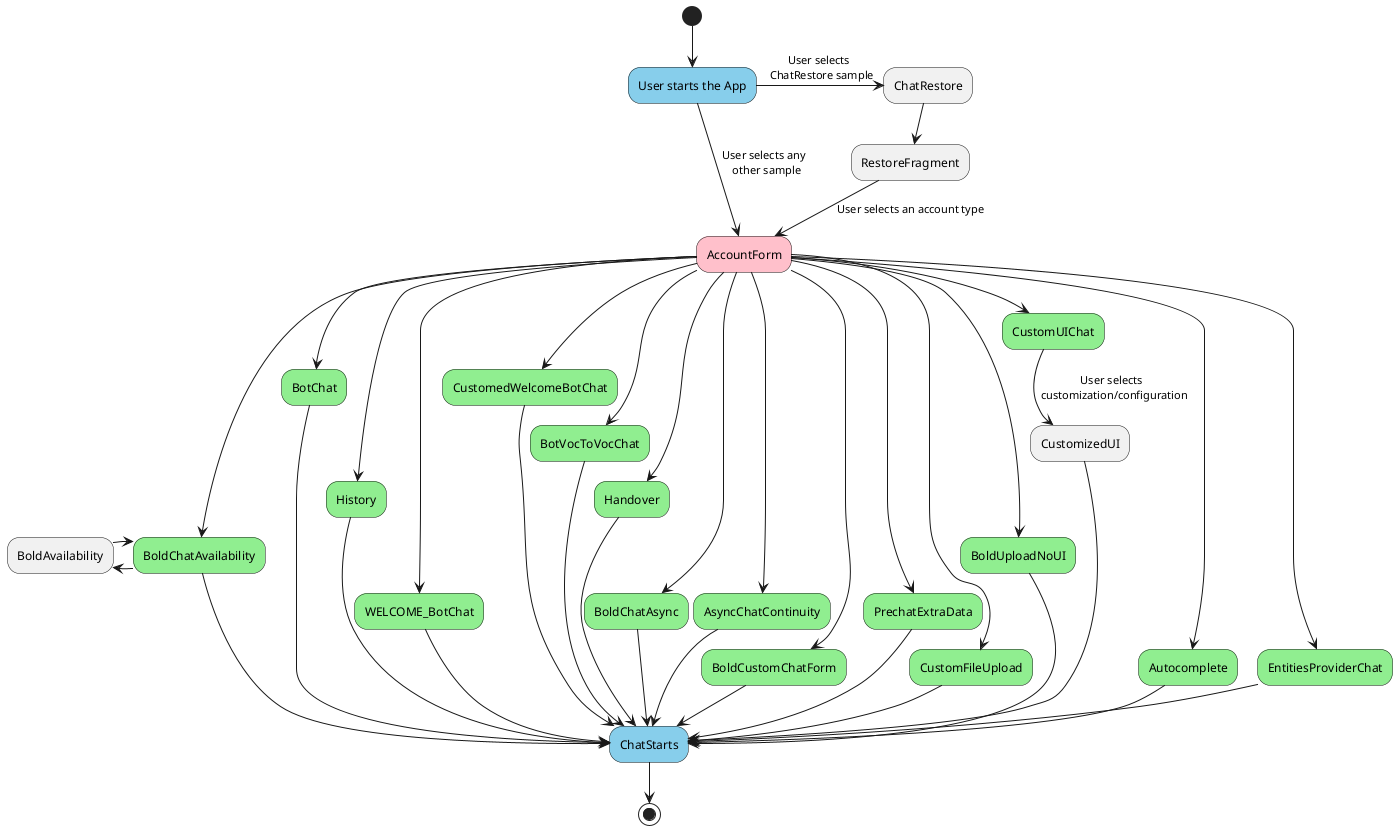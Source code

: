 @startuml

(*) -d> "User starts the App" #SkyBlue

"User starts the App" -> [User selects any \n other sample]"AccountForm" #Pink
"User starts the App" -> [User selects \n ChatRestore sample]"ChatRestore"

"ChatRestore" -d> "RestoreFragment"

"RestoreFragment" -d> [User selects an account type] "AccountForm"
"AccountForm" -d> "BotChat" #LightGreen
"AccountForm" -d> "History" #LightGreen
"AccountForm" -d> "WELCOME_BotChat" #LightGreen
"AccountForm" -d> "CustomedWelcomeBotChat" #LightGreen
"AccountForm" -d> "BotVocToVocChat" #LightGreen
"AccountForm" --d> "Handover" #LightGreen
"AccountForm" --d> "BoldChatAsync" #LightGreen
"AccountForm" ----d> "AsyncChatContinuity" #LightGreen
"AccountForm" ----d> "BoldChatAvailability" #LightGreen
"AccountForm" ----d> "BoldCustomChatForm" #LightGreen
"AccountForm" ----d> "PrechatExtraData" #LightGreen
"AccountForm" ----d> "CustomFileUpload" #LightGreen
"AccountForm" ----d> "BoldUploadNoUI" #LightGreen
"AccountForm" --d> "CustomUIChat" #LightGreen
"AccountForm" -----d> "Autocomplete" #LightGreen
"AccountForm" -----d> "EntitiesProviderChat" #LightGreen

"BoldChatAvailability" -> "BoldAvailability"
"BoldAvailability" -> "BoldChatAvailability"
"CustomUIChat" -d> [User selects \n customization/configuration]"CustomizedUI"

"CustomizedUI" -d> "ChatStarts"
"BoldChatAsync" -d> "ChatStarts"
"AsyncChatContinuity" -d> "ChatStarts"
"BoldChatAvailability" -d> "ChatStarts"
"BoldCustomChatForm" -d> "ChatStarts"
"Autocomplete" -d> "ChatStarts"
"BoldUploadNoUI" -d> "ChatStarts"
"BotChat" -d> "ChatStarts"
"History" -d> "ChatStarts"
"WELCOME_BotChat" -d> "ChatStarts"
"CustomedWelcomeBotChat" -d> "ChatStarts"
"BotVocToVocChat" -d> "ChatStarts"
"Handover" -d> "ChatStarts"
"EntitiesProviderChat" -d> "ChatStarts"
"PrechatExtraData" -d> "ChatStarts"
"CustomFileUpload" -d> "ChatStarts"


"ChatStarts" #SkyBlue -d> (*)

@enduml